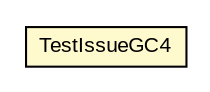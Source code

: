 #!/usr/local/bin/dot
#
# Class diagram 
# Generated by UMLGraph version 5.1 (http://www.umlgraph.org/)
#

digraph G {
	edge [fontname="arial",fontsize=10,labelfontname="arial",labelfontsize=10];
	node [fontname="arial",fontsize=10,shape=plaintext];
	nodesep=0.25;
	ranksep=0.5;
	// com.helger.schematron.supplemantery.TestIssueGC4
	c713 [label=<<table title="com.helger.schematron.supplemantery.TestIssueGC4" border="0" cellborder="1" cellspacing="0" cellpadding="2" port="p" bgcolor="lemonChiffon" href="./TestIssueGC4.html">
		<tr><td><table border="0" cellspacing="0" cellpadding="1">
<tr><td align="center" balign="center"> TestIssueGC4 </td></tr>
		</table></td></tr>
		</table>>, fontname="arial", fontcolor="black", fontsize=10.0];
}

